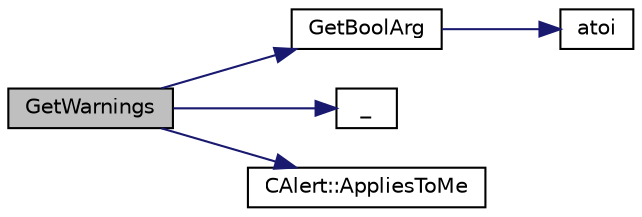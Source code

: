 digraph "GetWarnings"
{
  edge [fontname="Helvetica",fontsize="10",labelfontname="Helvetica",labelfontsize="10"];
  node [fontname="Helvetica",fontsize="10",shape=record];
  rankdir="LR";
  Node180 [label="GetWarnings",height=0.2,width=0.4,color="black", fillcolor="grey75", style="filled", fontcolor="black"];
  Node180 -> Node181 [color="midnightblue",fontsize="10",style="solid",fontname="Helvetica"];
  Node181 [label="GetBoolArg",height=0.2,width=0.4,color="black", fillcolor="white", style="filled",URL="$util_8cpp.html#a64d956f1dda7f9a80ab5d594532b906d",tooltip="Return boolean argument or default value. "];
  Node181 -> Node182 [color="midnightblue",fontsize="10",style="solid",fontname="Helvetica"];
  Node182 [label="atoi",height=0.2,width=0.4,color="black", fillcolor="white", style="filled",URL="$util_8h.html#aa5ce96ec36f4413f820cec9c1831c070"];
  Node180 -> Node183 [color="midnightblue",fontsize="10",style="solid",fontname="Helvetica"];
  Node183 [label="_",height=0.2,width=0.4,color="black", fillcolor="white", style="filled",URL="$ui__interface_8h.html#aad133bb6103b53cebf03fd01e2f11ba1",tooltip="Translation function: Call Translate signal on UI interface, which returns a boost::optional result..."];
  Node180 -> Node184 [color="midnightblue",fontsize="10",style="solid",fontname="Helvetica"];
  Node184 [label="CAlert::AppliesToMe",height=0.2,width=0.4,color="black", fillcolor="white", style="filled",URL="$class_c_alert.html#aba79cc9e957446fe93f05cb18f12b24b"];
}
